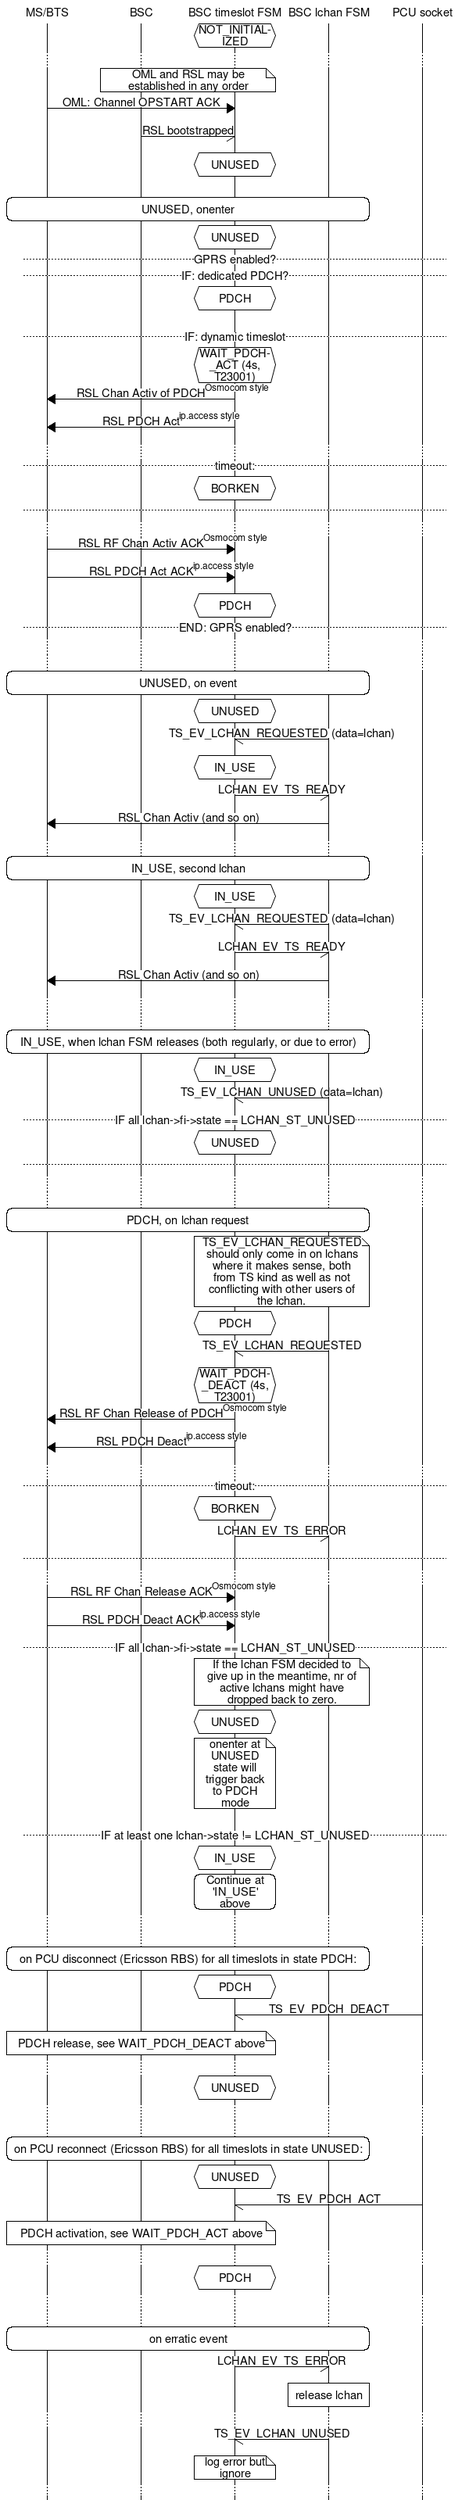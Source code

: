 msc {
	bts [label="MS/BTS"], bsc[label="BSC"], bsc_ts[label="BSC timeslot FSM"], bsc_lchan[label="BSC lchan FSM"], pcu_sock[label="PCU socket"];

	bsc_ts abox bsc_ts [label="NOT_INITIALIZED"];

	...;
	bsc note bsc_ts [label="OML and RSL may be established in any order"];
	bts => bsc_ts [label="OML: Channel OPSTART ACK"];
	bsc -> bsc_ts [label="RSL bootstrapped"];
	bsc_ts abox bsc_ts [label="UNUSED"];

	|||;
	bts rbox bsc_lchan [label="UNUSED, onenter"];
	bsc_ts abox bsc_ts [label="UNUSED"];
	--- [label="GPRS enabled?"];
	--- [label="IF: dedicated PDCH?"];
	bsc_ts abox bsc_ts [label="PDCH"];

	|||;
	--- [label="IF: dynamic timeslot"];
	bsc_ts abox bsc_ts [label="WAIT_PDCH_ACT (4s, T23001)"];
	bts <= bsc_ts [label="RSL Chan Activ of PDCH",ID="Osmocom style"];
	bts <= bsc_ts [label="RSL PDCH Act",ID="ip.access style"];
	...;
	--- [label="timeout:"];
	bsc_ts abox bsc_ts [label="BORKEN"];
	---;
	...;
	bts => bsc_ts [label="RSL RF Chan Activ ACK",ID="Osmocom style"];
	bts => bsc_ts [label="RSL PDCH Act ACK",ID="ip.access style"];
	bsc_ts abox bsc_ts [label="PDCH"];

	--- [label="END: GPRS enabled?"];
	...;
	...;

	bts rbox bsc_lchan [label="UNUSED, on event"];
	bsc_ts abox bsc_ts [label="UNUSED"];
	bsc_ts <- bsc_lchan [label="TS_EV_LCHAN_REQUESTED (data=lchan)"];
	bsc_ts abox bsc_ts [label="IN_USE"];
	bsc_ts -> bsc_lchan [label="LCHAN_EV_TS_READY"];
	bts <= bsc_lchan [label="RSL Chan Activ (and so on)"];
	...;
	bts rbox bsc_lchan [label="IN_USE, second lchan"];
	bsc_ts abox bsc_ts [label="IN_USE"];
	bsc_ts <- bsc_lchan [label="TS_EV_LCHAN_REQUESTED (data=lchan)"];
	bsc_ts -> bsc_lchan [label="LCHAN_EV_TS_READY"];
	bts <= bsc_lchan [label="RSL Chan Activ (and so on)"];
	...;
	...;
	bts rbox bsc_lchan [label="IN_USE, when lchan FSM releases (both regularly, or due to error)"];
	bsc_ts abox bsc_ts [label="IN_USE"];
	bsc_ts <- bsc_lchan [label="TS_EV_LCHAN_UNUSED (data=lchan)"];
	--- [label="IF all lchan->fi->state == LCHAN_ST_UNUSED"];
	bsc_ts abox bsc_ts [label="UNUSED"];
	---;
	...;
	...;


	bts rbox bsc_lchan [label="PDCH, on lchan request"];
	bsc_ts note bsc_lchan [label="TS_EV_LCHAN_REQUESTED should only come in on
		lchans where it makes sense, both from TS kind as well as not
		conflicting with other users of the lchan."];

	bsc_ts abox bsc_ts [label="PDCH"];
	bsc_ts <- bsc_lchan [label="TS_EV_LCHAN_REQUESTED"];
	bsc_ts abox bsc_ts [label="WAIT_PDCH_DEACT (4s, T23001)"];
	bts <= bsc_ts [label="RSL RF Chan Release of PDCH",ID="Osmocom style"];
	bts <= bsc_ts [label="RSL PDCH Deact",ID="ip.access style"];
	...;
	--- [label="timeout:"];
	bsc_ts abox bsc_ts [label="BORKEN"];
	bsc_ts -> bsc_lchan [label="LCHAN_EV_TS_ERROR"];
	---;
	...;
	bts => bsc_ts [label="RSL RF Chan Release ACK",ID="Osmocom style"];
	bts => bsc_ts [label="RSL PDCH Deact ACK",ID="ip.access style"];
	--- [label="IF all lchan->fi->state == LCHAN_ST_UNUSED"];
	bsc_ts note bsc_lchan [label="If the lchan FSM decided to give up in the
		meantime, nr of active lchans might have dropped back to zero."];
	bsc_ts abox bsc_ts [label="UNUSED"];
	bsc_ts note bsc_ts [label="onenter at UNUSED state will trigger back to
		PDCH mode"];
	|||;
	--- [label="IF at least one lchan->state != LCHAN_ST_UNUSED"];
	bsc_ts abox bsc_ts [label="IN_USE"];
	bsc_ts rbox bsc_ts [label="Continue at 'IN_USE' above"];
	...;
	...;
	bts rbox bsc_lchan [label="on PCU disconnect (Ericsson RBS)
			for all timeslots in state PDCH:" ];
	bsc_ts abox bsc_ts [label="PDCH"];
	bsc_ts <- pcu_sock [label="TS_EV_PDCH_DEACT"];
	bts note bsc_ts [label="PDCH release, see WAIT_PDCH_DEACT above"];
	...;
	bsc_ts abox bsc_ts [label="UNUSED"];
	...;
	...;
	bts rbox bsc_lchan [label="on PCU reconnect (Ericsson RBS)
			for all timeslots in state UNUSED:" ];
	bsc_ts abox bsc_ts [label="UNUSED"];
	bsc_ts <- pcu_sock [label="TS_EV_PDCH_ACT"];
	bts note bsc_ts [label="PDCH activation, see WAIT_PDCH_ACT above"];
	...;
	bsc_ts abox bsc_ts [label="PDCH"];
	...;
	...;

	bts rbox bsc_lchan [label="on erratic event"];
	bsc_ts -> bsc_lchan [label="LCHAN_EV_TS_ERROR"];
	bsc_lchan box bsc_lchan [label="release lchan"];
	...;
	bsc_ts <- bsc_lchan [label="TS_EV_LCHAN_UNUSED"];
	bsc_ts note bsc_ts [label="log error but ignore"];
	...;

}
